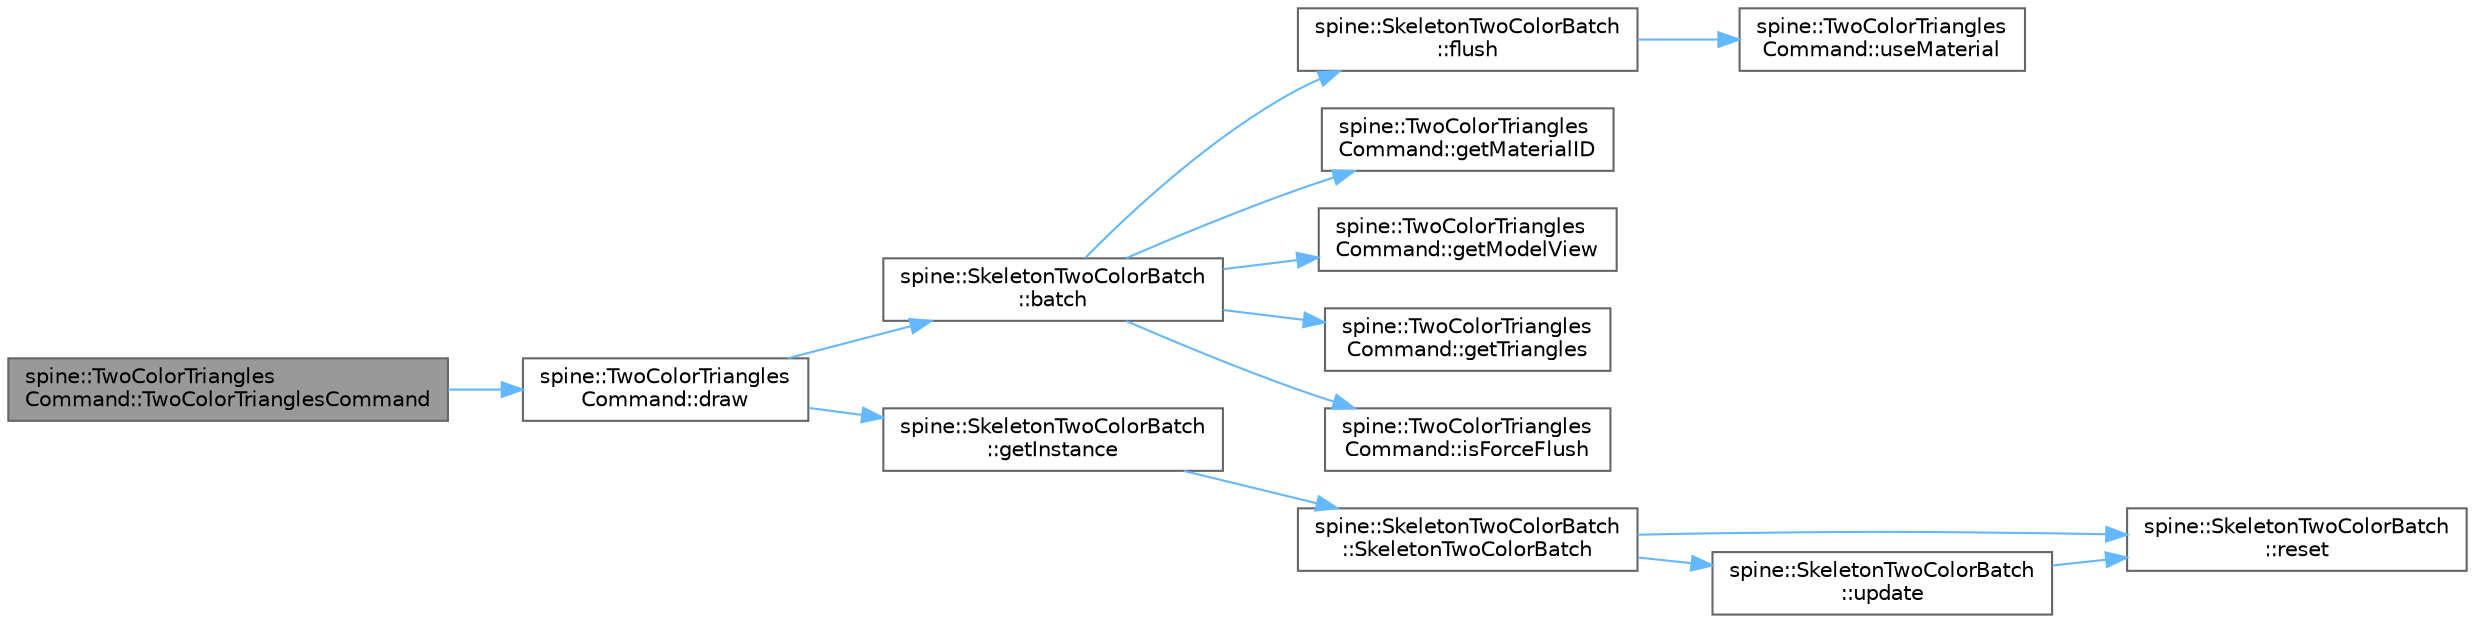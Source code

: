digraph "spine::TwoColorTrianglesCommand::TwoColorTrianglesCommand"
{
 // LATEX_PDF_SIZE
  bgcolor="transparent";
  edge [fontname=Helvetica,fontsize=10,labelfontname=Helvetica,labelfontsize=10];
  node [fontname=Helvetica,fontsize=10,shape=box,height=0.2,width=0.4];
  rankdir="LR";
  Node1 [id="Node000001",label="spine::TwoColorTriangles\lCommand::TwoColorTrianglesCommand",height=0.2,width=0.4,color="gray40", fillcolor="grey60", style="filled", fontcolor="black",tooltip=" "];
  Node1 -> Node2 [id="edge1_Node000001_Node000002",color="steelblue1",style="solid",tooltip=" "];
  Node2 [id="Node000002",label="spine::TwoColorTriangles\lCommand::draw",height=0.2,width=0.4,color="grey40", fillcolor="white", style="filled",URL="$classspine_1_1_two_color_triangles_command.html#addb4950f498bb5e1b6a8b68d5896d45f",tooltip=" "];
  Node2 -> Node3 [id="edge2_Node000002_Node000003",color="steelblue1",style="solid",tooltip=" "];
  Node3 [id="Node000003",label="spine::SkeletonTwoColorBatch\l::batch",height=0.2,width=0.4,color="grey40", fillcolor="white", style="filled",URL="$classspine_1_1_skeleton_two_color_batch.html#a6cdb09c47d4b25f2789a64166b6f08ff",tooltip=" "];
  Node3 -> Node4 [id="edge3_Node000003_Node000004",color="steelblue1",style="solid",tooltip=" "];
  Node4 [id="Node000004",label="spine::SkeletonTwoColorBatch\l::flush",height=0.2,width=0.4,color="grey40", fillcolor="white", style="filled",URL="$classspine_1_1_skeleton_two_color_batch.html#a545780760c3f874f1440ed7bf5ce85c1",tooltip=" "];
  Node4 -> Node5 [id="edge4_Node000004_Node000005",color="steelblue1",style="solid",tooltip=" "];
  Node5 [id="Node000005",label="spine::TwoColorTriangles\lCommand::useMaterial",height=0.2,width=0.4,color="grey40", fillcolor="white", style="filled",URL="$classspine_1_1_two_color_triangles_command.html#af94b5a1ddde5fe423a5909f4dbcbc3c4",tooltip=" "];
  Node3 -> Node6 [id="edge5_Node000003_Node000006",color="steelblue1",style="solid",tooltip=" "];
  Node6 [id="Node000006",label="spine::TwoColorTriangles\lCommand::getMaterialID",height=0.2,width=0.4,color="grey40", fillcolor="white", style="filled",URL="$classspine_1_1_two_color_triangles_command.html#a36522af91f9258f5e95e19a1270063fa",tooltip=" "];
  Node3 -> Node7 [id="edge6_Node000003_Node000007",color="steelblue1",style="solid",tooltip=" "];
  Node7 [id="Node000007",label="spine::TwoColorTriangles\lCommand::getModelView",height=0.2,width=0.4,color="grey40", fillcolor="white", style="filled",URL="$classspine_1_1_two_color_triangles_command.html#af8250025675f68a63688163579deaf46",tooltip=" "];
  Node3 -> Node8 [id="edge7_Node000003_Node000008",color="steelblue1",style="solid",tooltip=" "];
  Node8 [id="Node000008",label="spine::TwoColorTriangles\lCommand::getTriangles",height=0.2,width=0.4,color="grey40", fillcolor="white", style="filled",URL="$classspine_1_1_two_color_triangles_command.html#a0b5f2e27a84da91efa9fb76a8b563c98",tooltip=" "];
  Node3 -> Node9 [id="edge8_Node000003_Node000009",color="steelblue1",style="solid",tooltip=" "];
  Node9 [id="Node000009",label="spine::TwoColorTriangles\lCommand::isForceFlush",height=0.2,width=0.4,color="grey40", fillcolor="white", style="filled",URL="$classspine_1_1_two_color_triangles_command.html#afb7a8c02633665fcfb1f5985fa0fe9bc",tooltip=" "];
  Node2 -> Node10 [id="edge9_Node000002_Node000010",color="steelblue1",style="solid",tooltip=" "];
  Node10 [id="Node000010",label="spine::SkeletonTwoColorBatch\l::getInstance",height=0.2,width=0.4,color="grey40", fillcolor="white", style="filled",URL="$classspine_1_1_skeleton_two_color_batch.html#abacd6945d2558cf27d9fd04dff6de2b7",tooltip=" "];
  Node10 -> Node11 [id="edge10_Node000010_Node000011",color="steelblue1",style="solid",tooltip=" "];
  Node11 [id="Node000011",label="spine::SkeletonTwoColorBatch\l::SkeletonTwoColorBatch",height=0.2,width=0.4,color="grey40", fillcolor="white", style="filled",URL="$classspine_1_1_skeleton_two_color_batch.html#ae7c870a0ce7c26a8093fb90c7870d422",tooltip=" "];
  Node11 -> Node12 [id="edge11_Node000011_Node000012",color="steelblue1",style="solid",tooltip=" "];
  Node12 [id="Node000012",label="spine::SkeletonTwoColorBatch\l::reset",height=0.2,width=0.4,color="grey40", fillcolor="white", style="filled",URL="$classspine_1_1_skeleton_two_color_batch.html#a6185c1002742ff5be79c1c62588f0422",tooltip=" "];
  Node11 -> Node13 [id="edge12_Node000011_Node000013",color="steelblue1",style="solid",tooltip=" "];
  Node13 [id="Node000013",label="spine::SkeletonTwoColorBatch\l::update",height=0.2,width=0.4,color="grey40", fillcolor="white", style="filled",URL="$classspine_1_1_skeleton_two_color_batch.html#a98a46d9f41700fe63c8f32bfae2d29a9",tooltip=" "];
  Node13 -> Node12 [id="edge13_Node000013_Node000012",color="steelblue1",style="solid",tooltip=" "];
}
